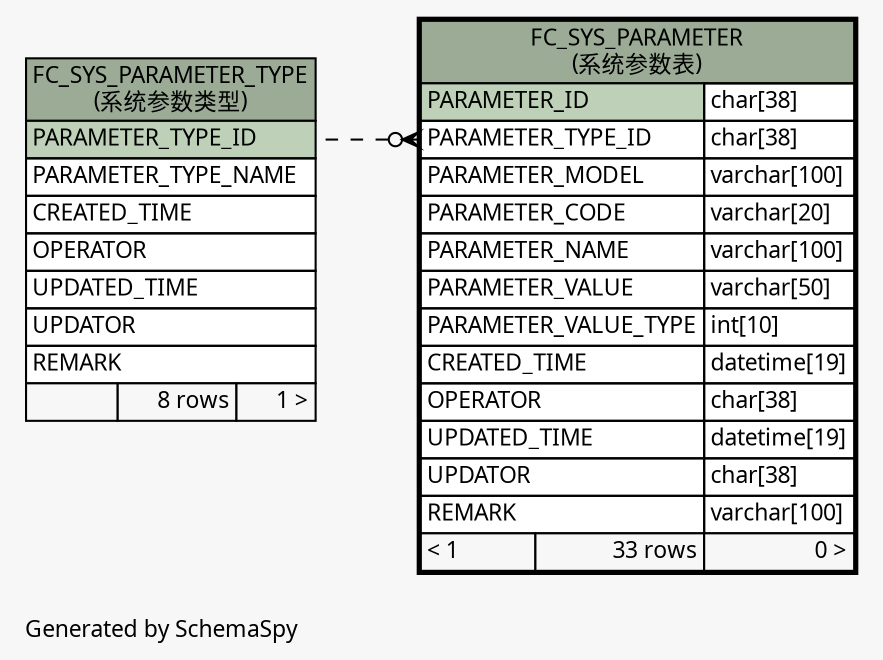 // dot 2.26.0 on Linux 2.6.32-504.8.1.el6.x86_64
// SchemaSpy rev Unknown
digraph "impliedTwoDegreesRelationshipsDiagram" {
  graph [
    rankdir="RL"
    bgcolor="#f7f7f7"
    label="\nGenerated by SchemaSpy"
    labeljust="l"
    nodesep="0.18"
    ranksep="0.46"
    fontname="Microsoft YaHei"
    fontsize="11"
  ];
  node [
    fontname="Microsoft YaHei"
    fontsize="11"
    shape="plaintext"
  ];
  edge [
    arrowsize="0.8"
  ];
  "FC_SYS_PARAMETER":"PARAMETER_TYPE_ID":w -> "FC_SYS_PARAMETER_TYPE":"PARAMETER_TYPE_ID":e [arrowhead=none dir=back arrowtail=crowodot style=dashed];
  "FC_SYS_PARAMETER" [
    label=<
    <TABLE BORDER="2" CELLBORDER="1" CELLSPACING="0" BGCOLOR="#ffffff">
      <TR><TD COLSPAN="3" BGCOLOR="#9bab96" ALIGN="CENTER">FC_SYS_PARAMETER<br/>(系统参数表)</TD></TR>
      <TR><TD PORT="PARAMETER_ID" COLSPAN="2" BGCOLOR="#bed1b8" ALIGN="LEFT">PARAMETER_ID</TD><TD PORT="PARAMETER_ID.type" ALIGN="LEFT">char[38]</TD></TR>
      <TR><TD PORT="PARAMETER_TYPE_ID" COLSPAN="2" ALIGN="LEFT">PARAMETER_TYPE_ID</TD><TD PORT="PARAMETER_TYPE_ID.type" ALIGN="LEFT">char[38]</TD></TR>
      <TR><TD PORT="PARAMETER_MODEL" COLSPAN="2" ALIGN="LEFT">PARAMETER_MODEL</TD><TD PORT="PARAMETER_MODEL.type" ALIGN="LEFT">varchar[100]</TD></TR>
      <TR><TD PORT="PARAMETER_CODE" COLSPAN="2" ALIGN="LEFT">PARAMETER_CODE</TD><TD PORT="PARAMETER_CODE.type" ALIGN="LEFT">varchar[20]</TD></TR>
      <TR><TD PORT="PARAMETER_NAME" COLSPAN="2" ALIGN="LEFT">PARAMETER_NAME</TD><TD PORT="PARAMETER_NAME.type" ALIGN="LEFT">varchar[100]</TD></TR>
      <TR><TD PORT="PARAMETER_VALUE" COLSPAN="2" ALIGN="LEFT">PARAMETER_VALUE</TD><TD PORT="PARAMETER_VALUE.type" ALIGN="LEFT">varchar[50]</TD></TR>
      <TR><TD PORT="PARAMETER_VALUE_TYPE" COLSPAN="2" ALIGN="LEFT">PARAMETER_VALUE_TYPE</TD><TD PORT="PARAMETER_VALUE_TYPE.type" ALIGN="LEFT">int[10]</TD></TR>
      <TR><TD PORT="CREATED_TIME" COLSPAN="2" ALIGN="LEFT">CREATED_TIME</TD><TD PORT="CREATED_TIME.type" ALIGN="LEFT">datetime[19]</TD></TR>
      <TR><TD PORT="OPERATOR" COLSPAN="2" ALIGN="LEFT">OPERATOR</TD><TD PORT="OPERATOR.type" ALIGN="LEFT">char[38]</TD></TR>
      <TR><TD PORT="UPDATED_TIME" COLSPAN="2" ALIGN="LEFT">UPDATED_TIME</TD><TD PORT="UPDATED_TIME.type" ALIGN="LEFT">datetime[19]</TD></TR>
      <TR><TD PORT="UPDATOR" COLSPAN="2" ALIGN="LEFT">UPDATOR</TD><TD PORT="UPDATOR.type" ALIGN="LEFT">char[38]</TD></TR>
      <TR><TD PORT="REMARK" COLSPAN="2" ALIGN="LEFT">REMARK</TD><TD PORT="REMARK.type" ALIGN="LEFT">varchar[100]</TD></TR>
      <TR><TD ALIGN="LEFT" BGCOLOR="#f7f7f7">&lt; 1</TD><TD ALIGN="RIGHT" BGCOLOR="#f7f7f7">33 rows</TD><TD ALIGN="RIGHT" BGCOLOR="#f7f7f7">0 &gt;</TD></TR>
    </TABLE>>
    URL="FC_SYS_PARAMETER.html"
    tooltip="FC_SYS_PARAMETER"
  ];
  "FC_SYS_PARAMETER_TYPE" [
    label=<
    <TABLE BORDER="0" CELLBORDER="1" CELLSPACING="0" BGCOLOR="#ffffff">
      <TR><TD COLSPAN="3" BGCOLOR="#9bab96" ALIGN="CENTER">FC_SYS_PARAMETER_TYPE<br/>(系统参数类型)</TD></TR>
      <TR><TD PORT="PARAMETER_TYPE_ID" COLSPAN="3" BGCOLOR="#bed1b8" ALIGN="LEFT">PARAMETER_TYPE_ID</TD></TR>
      <TR><TD PORT="PARAMETER_TYPE_NAME" COLSPAN="3" ALIGN="LEFT">PARAMETER_TYPE_NAME</TD></TR>
      <TR><TD PORT="CREATED_TIME" COLSPAN="3" ALIGN="LEFT">CREATED_TIME</TD></TR>
      <TR><TD PORT="OPERATOR" COLSPAN="3" ALIGN="LEFT">OPERATOR</TD></TR>
      <TR><TD PORT="UPDATED_TIME" COLSPAN="3" ALIGN="LEFT">UPDATED_TIME</TD></TR>
      <TR><TD PORT="UPDATOR" COLSPAN="3" ALIGN="LEFT">UPDATOR</TD></TR>
      <TR><TD PORT="REMARK" COLSPAN="3" ALIGN="LEFT">REMARK</TD></TR>
      <TR><TD ALIGN="LEFT" BGCOLOR="#f7f7f7">  </TD><TD ALIGN="RIGHT" BGCOLOR="#f7f7f7">8 rows</TD><TD ALIGN="RIGHT" BGCOLOR="#f7f7f7">1 &gt;</TD></TR>
    </TABLE>>
    URL="FC_SYS_PARAMETER_TYPE.html"
    tooltip="FC_SYS_PARAMETER_TYPE"
  ];
}

